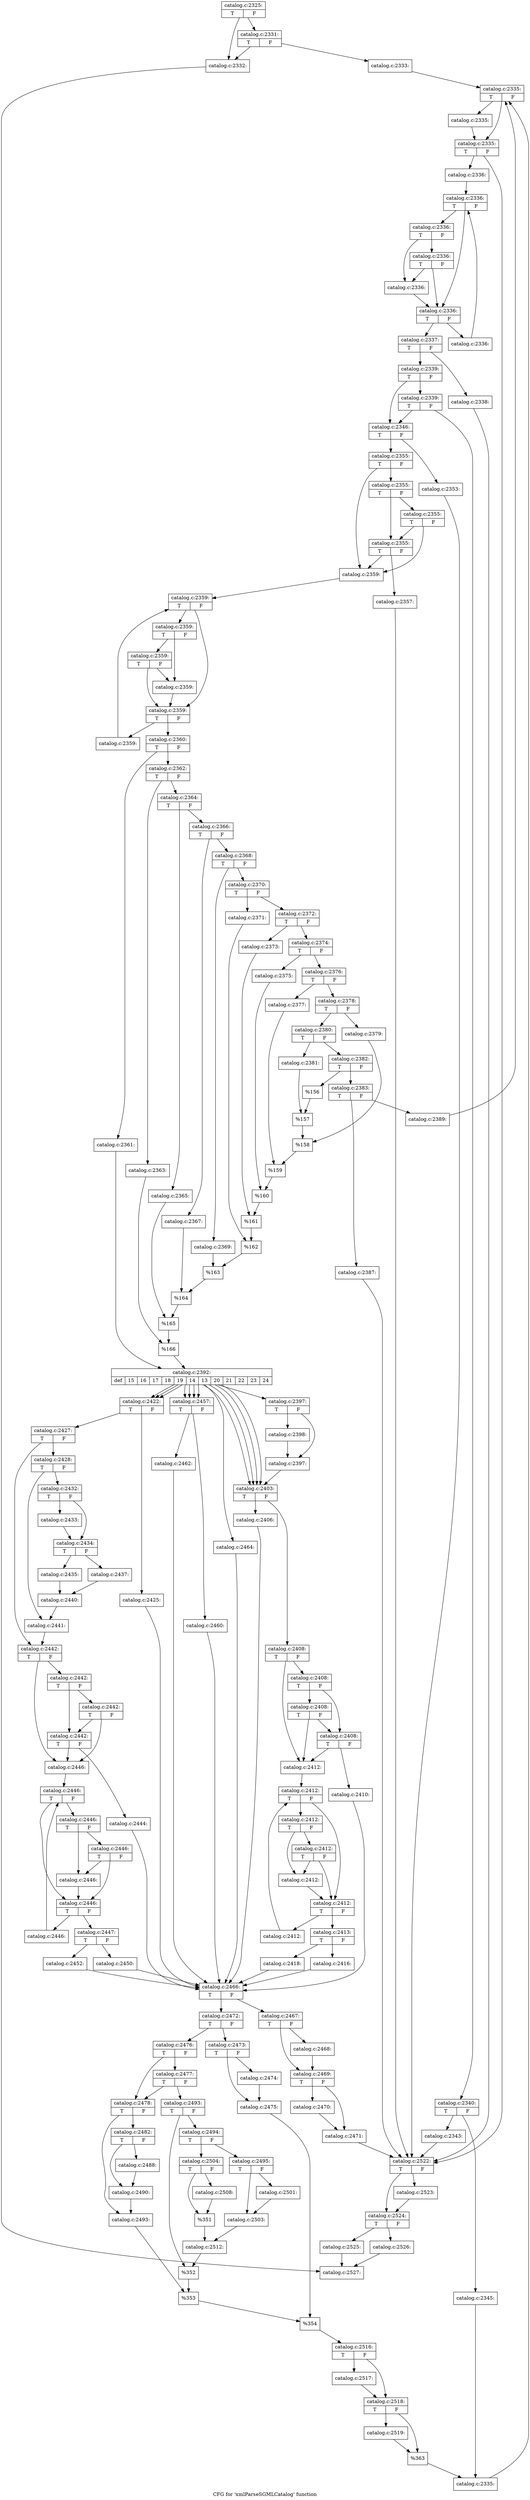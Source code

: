 digraph "CFG for 'xmlParseSGMLCatalog' function" {
	label="CFG for 'xmlParseSGMLCatalog' function";

	Node0x3992730 [shape=record,label="{catalog.c:2325:|{<s0>T|<s1>F}}"];
	Node0x3992730 -> Node0x399f940;
	Node0x3992730 -> Node0x399f9e0;
	Node0x399f9e0 [shape=record,label="{catalog.c:2331:|{<s0>T|<s1>F}}"];
	Node0x399f9e0 -> Node0x399f940;
	Node0x399f9e0 -> Node0x399f990;
	Node0x399f940 [shape=record,label="{catalog.c:2332:}"];
	Node0x399f940 -> Node0x37ff400;
	Node0x399f990 [shape=record,label="{catalog.c:2333:}"];
	Node0x399f990 -> Node0x39a02f0;
	Node0x39a02f0 [shape=record,label="{catalog.c:2335:|{<s0>T|<s1>F}}"];
	Node0x39a02f0 -> Node0x39a05e0;
	Node0x39a02f0 -> Node0x39a0590;
	Node0x39a05e0 [shape=record,label="{catalog.c:2335:}"];
	Node0x39a05e0 -> Node0x39a0590;
	Node0x39a0590 [shape=record,label="{catalog.c:2335:|{<s0>T|<s1>F}}"];
	Node0x39a0590 -> Node0x39a0bc0;
	Node0x39a0590 -> Node0x39a0510;
	Node0x39a0bc0 [shape=record,label="{catalog.c:2336:}"];
	Node0x39a0bc0 -> Node0x39a0d40;
	Node0x39a0d40 [shape=record,label="{catalog.c:2336:|{<s0>T|<s1>F}}"];
	Node0x39a0d40 -> Node0x39a0f20;
	Node0x39a0d40 -> Node0x39a0fc0;
	Node0x39a0fc0 [shape=record,label="{catalog.c:2336:|{<s0>T|<s1>F}}"];
	Node0x39a0fc0 -> Node0x39a1220;
	Node0x39a0fc0 -> Node0x39a0f70;
	Node0x39a1220 [shape=record,label="{catalog.c:2336:|{<s0>T|<s1>F}}"];
	Node0x39a1220 -> Node0x39a0f20;
	Node0x39a1220 -> Node0x39a0f70;
	Node0x39a0f70 [shape=record,label="{catalog.c:2336:}"];
	Node0x39a0f70 -> Node0x39a0f20;
	Node0x39a0f20 [shape=record,label="{catalog.c:2336:|{<s0>T|<s1>F}}"];
	Node0x39a0f20 -> Node0x39a1650;
	Node0x39a0f20 -> Node0x39a0ed0;
	Node0x39a1650 [shape=record,label="{catalog.c:2336:}"];
	Node0x39a1650 -> Node0x39a0d40;
	Node0x39a0ed0 [shape=record,label="{catalog.c:2337:|{<s0>T|<s1>F}}"];
	Node0x39a0ed0 -> Node0x39a1c10;
	Node0x39a0ed0 -> Node0x39a1c60;
	Node0x39a1c10 [shape=record,label="{catalog.c:2338:}"];
	Node0x39a1c10 -> Node0x39a0510;
	Node0x39a1c60 [shape=record,label="{catalog.c:2339:|{<s0>T|<s1>F}}"];
	Node0x39a1c60 -> Node0x39a2280;
	Node0x39a1c60 -> Node0x39a2230;
	Node0x39a2280 [shape=record,label="{catalog.c:2339:|{<s0>T|<s1>F}}"];
	Node0x39a2280 -> Node0x39a2190;
	Node0x39a2280 -> Node0x39a2230;
	Node0x39a2190 [shape=record,label="{catalog.c:2340:|{<s0>T|<s1>F}}"];
	Node0x39a2190 -> Node0x39a3380;
	Node0x39a2190 -> Node0x39a36b0;
	Node0x39a3380 [shape=record,label="{catalog.c:2343:}"];
	Node0x39a3380 -> Node0x39a0510;
	Node0x39a36b0 [shape=record,label="{catalog.c:2345:}"];
	Node0x39a36b0 -> Node0x39a21e0;
	Node0x39a2230 [shape=record,label="{catalog.c:2346:|{<s0>T|<s1>F}}"];
	Node0x39a2230 -> Node0x39a4ac0;
	Node0x39a2230 -> Node0x39a4b10;
	Node0x39a4ac0 [shape=record,label="{catalog.c:2353:}"];
	Node0x39a4ac0 -> Node0x39a0510;
	Node0x39a4b10 [shape=record,label="{catalog.c:2355:|{<s0>T|<s1>F}}"];
	Node0x39a4b10 -> Node0x39a4d80;
	Node0x39a4b10 -> Node0x39a4e20;
	Node0x39a4e20 [shape=record,label="{catalog.c:2355:|{<s0>T|<s1>F}}"];
	Node0x39a4e20 -> Node0x39a5100;
	Node0x39a4e20 -> Node0x39a4dd0;
	Node0x39a5100 [shape=record,label="{catalog.c:2355:|{<s0>T|<s1>F}}"];
	Node0x39a5100 -> Node0x39a4d80;
	Node0x39a5100 -> Node0x39a4dd0;
	Node0x39a4dd0 [shape=record,label="{catalog.c:2355:|{<s0>T|<s1>F}}"];
	Node0x39a4dd0 -> Node0x39a4d80;
	Node0x39a4dd0 -> Node0x39a4d30;
	Node0x39a4d30 [shape=record,label="{catalog.c:2357:}"];
	Node0x39a4d30 -> Node0x39a0510;
	Node0x39a4d80 [shape=record,label="{catalog.c:2359:}"];
	Node0x39a4d80 -> Node0x39a5840;
	Node0x39a5840 [shape=record,label="{catalog.c:2359:|{<s0>T|<s1>F}}"];
	Node0x39a5840 -> Node0x39a5a40;
	Node0x39a5840 -> Node0x39a5ae0;
	Node0x39a5ae0 [shape=record,label="{catalog.c:2359:|{<s0>T|<s1>F}}"];
	Node0x39a5ae0 -> Node0x39a5d40;
	Node0x39a5ae0 -> Node0x39a5a90;
	Node0x39a5d40 [shape=record,label="{catalog.c:2359:|{<s0>T|<s1>F}}"];
	Node0x39a5d40 -> Node0x39a5a40;
	Node0x39a5d40 -> Node0x39a5a90;
	Node0x39a5a90 [shape=record,label="{catalog.c:2359:}"];
	Node0x39a5a90 -> Node0x39a5a40;
	Node0x39a5a40 [shape=record,label="{catalog.c:2359:|{<s0>T|<s1>F}}"];
	Node0x39a5a40 -> Node0x39a6170;
	Node0x39a5a40 -> Node0x39a59f0;
	Node0x39a6170 [shape=record,label="{catalog.c:2359:}"];
	Node0x39a6170 -> Node0x39a5840;
	Node0x39a59f0 [shape=record,label="{catalog.c:2360:|{<s0>T|<s1>F}}"];
	Node0x39a59f0 -> Node0x39a66f0;
	Node0x39a59f0 -> Node0x39a6790;
	Node0x39a66f0 [shape=record,label="{catalog.c:2361:}"];
	Node0x39a66f0 -> Node0x39a6740;
	Node0x39a6790 [shape=record,label="{catalog.c:2362:|{<s0>T|<s1>F}}"];
	Node0x39a6790 -> Node0x39a6d80;
	Node0x39a6790 -> Node0x39a6e20;
	Node0x39a6d80 [shape=record,label="{catalog.c:2363:}"];
	Node0x39a6d80 -> Node0x39a6dd0;
	Node0x39a6e20 [shape=record,label="{catalog.c:2364:|{<s0>T|<s1>F}}"];
	Node0x39a6e20 -> Node0x39a7410;
	Node0x39a6e20 -> Node0x39a74b0;
	Node0x39a7410 [shape=record,label="{catalog.c:2365:}"];
	Node0x39a7410 -> Node0x39a7460;
	Node0x39a74b0 [shape=record,label="{catalog.c:2366:|{<s0>T|<s1>F}}"];
	Node0x39a74b0 -> Node0x39a7ad0;
	Node0x39a74b0 -> Node0x39a7b70;
	Node0x39a7ad0 [shape=record,label="{catalog.c:2367:}"];
	Node0x39a7ad0 -> Node0x39a7b20;
	Node0x39a7b70 [shape=record,label="{catalog.c:2368:|{<s0>T|<s1>F}}"];
	Node0x39a7b70 -> Node0x39a8160;
	Node0x39a7b70 -> Node0x39a8200;
	Node0x39a8160 [shape=record,label="{catalog.c:2369:}"];
	Node0x39a8160 -> Node0x39a81b0;
	Node0x39a8200 [shape=record,label="{catalog.c:2370:|{<s0>T|<s1>F}}"];
	Node0x39a8200 -> Node0x39a8820;
	Node0x39a8200 -> Node0x39a88c0;
	Node0x39a8820 [shape=record,label="{catalog.c:2371:}"];
	Node0x39a8820 -> Node0x39a8870;
	Node0x39a88c0 [shape=record,label="{catalog.c:2372:|{<s0>T|<s1>F}}"];
	Node0x39a88c0 -> Node0x39a8ee0;
	Node0x39a88c0 -> Node0x39a8f80;
	Node0x39a8ee0 [shape=record,label="{catalog.c:2373:}"];
	Node0x39a8ee0 -> Node0x39a8f30;
	Node0x39a8f80 [shape=record,label="{catalog.c:2374:|{<s0>T|<s1>F}}"];
	Node0x39a8f80 -> Node0x39a95a0;
	Node0x39a8f80 -> Node0x39a9640;
	Node0x39a95a0 [shape=record,label="{catalog.c:2375:}"];
	Node0x39a95a0 -> Node0x39a95f0;
	Node0x39a9640 [shape=record,label="{catalog.c:2376:|{<s0>T|<s1>F}}"];
	Node0x39a9640 -> Node0x39a9e40;
	Node0x39a9640 -> Node0x39a9ee0;
	Node0x39a9e40 [shape=record,label="{catalog.c:2377:}"];
	Node0x39a9e40 -> Node0x39a9e90;
	Node0x39a9ee0 [shape=record,label="{catalog.c:2378:|{<s0>T|<s1>F}}"];
	Node0x39a9ee0 -> Node0x39aa580;
	Node0x39a9ee0 -> Node0x39aa620;
	Node0x39aa580 [shape=record,label="{catalog.c:2379:}"];
	Node0x39aa580 -> Node0x39aa5d0;
	Node0x39aa620 [shape=record,label="{catalog.c:2380:|{<s0>T|<s1>F}}"];
	Node0x39aa620 -> Node0x39aacc0;
	Node0x39aa620 -> Node0x39aad60;
	Node0x39aacc0 [shape=record,label="{catalog.c:2381:}"];
	Node0x39aacc0 -> Node0x39aad10;
	Node0x39aad60 [shape=record,label="{catalog.c:2382:|{<s0>T|<s1>F}}"];
	Node0x39aad60 -> Node0x39ab410;
	Node0x39aad60 -> Node0x39ab460;
	Node0x39ab410 [shape=record,label="{catalog.c:2383:|{<s0>T|<s1>F}}"];
	Node0x39ab410 -> Node0x39abed0;
	Node0x39ab410 -> Node0x39abf20;
	Node0x39abed0 [shape=record,label="{catalog.c:2387:}"];
	Node0x39abed0 -> Node0x39a0510;
	Node0x39abf20 [shape=record,label="{catalog.c:2389:}"];
	Node0x39abf20 -> Node0x39a02f0;
	Node0x39ab460 [shape=record,label="{%156}"];
	Node0x39ab460 -> Node0x39aad10;
	Node0x39aad10 [shape=record,label="{%157}"];
	Node0x39aad10 -> Node0x39aa5d0;
	Node0x39aa5d0 [shape=record,label="{%158}"];
	Node0x39aa5d0 -> Node0x39a9e90;
	Node0x39a9e90 [shape=record,label="{%159}"];
	Node0x39a9e90 -> Node0x39a95f0;
	Node0x39a95f0 [shape=record,label="{%160}"];
	Node0x39a95f0 -> Node0x39a8f30;
	Node0x39a8f30 [shape=record,label="{%161}"];
	Node0x39a8f30 -> Node0x39a8870;
	Node0x39a8870 [shape=record,label="{%162}"];
	Node0x39a8870 -> Node0x39a81b0;
	Node0x39a81b0 [shape=record,label="{%163}"];
	Node0x39a81b0 -> Node0x39a7b20;
	Node0x39a7b20 [shape=record,label="{%164}"];
	Node0x39a7b20 -> Node0x39a7460;
	Node0x39a7460 [shape=record,label="{%165}"];
	Node0x39a7460 -> Node0x39a6dd0;
	Node0x39a6dd0 [shape=record,label="{%166}"];
	Node0x39a6dd0 -> Node0x39a6740;
	Node0x39a6740 [shape=record,label="{catalog.c:2392:|{<s0>def|<s1>15|<s2>16|<s3>17|<s4>18|<s5>19|<s6>14|<s7>13|<s8>20|<s9>21|<s10>22|<s11>23|<s12>24}}"];
	Node0x39a6740 -> Node0x39ad210;
	Node0x39a6740 -> Node0x39ad550;
	Node0x39a6740 -> Node0x39adbb0;
	Node0x39a6740 -> Node0x39adbb0;
	Node0x39a6740 -> Node0x39adbb0;
	Node0x39a6740 -> Node0x39adbb0;
	Node0x39a6740 -> Node0x39b0b20;
	Node0x39a6740 -> Node0x39b0b20;
	Node0x39a6740 -> Node0x39b0b20;
	Node0x39a6740 -> Node0x3924b10;
	Node0x39a6740 -> Node0x3924b10;
	Node0x39a6740 -> Node0x3924b10;
	Node0x39a6740 -> Node0x3924b10;
	Node0x39ad550 [shape=record,label="{catalog.c:2397:|{<s0>T|<s1>F}}"];
	Node0x39ad550 -> Node0x39ad640;
	Node0x39ad550 -> Node0x39ad690;
	Node0x39ad640 [shape=record,label="{catalog.c:2398:}"];
	Node0x39ad640 -> Node0x39ad690;
	Node0x39ad690 [shape=record,label="{catalog.c:2397:}"];
	Node0x39ad690 -> Node0x39adbb0;
	Node0x39adbb0 [shape=record,label="{catalog.c:2403:|{<s0>T|<s1>F}}"];
	Node0x39adbb0 -> Node0x39adfa0;
	Node0x39adbb0 -> Node0x39adff0;
	Node0x39adfa0 [shape=record,label="{catalog.c:2406:}"];
	Node0x39adfa0 -> Node0x39ad130;
	Node0x39adff0 [shape=record,label="{catalog.c:2408:|{<s0>T|<s1>F}}"];
	Node0x39adff0 -> Node0x39ae4c0;
	Node0x39adff0 -> Node0x39ae590;
	Node0x39ae590 [shape=record,label="{catalog.c:2408:|{<s0>T|<s1>F}}"];
	Node0x39ae590 -> Node0x39ae870;
	Node0x39ae590 -> Node0x39ae510;
	Node0x39ae870 [shape=record,label="{catalog.c:2408:|{<s0>T|<s1>F}}"];
	Node0x39ae870 -> Node0x39ae4c0;
	Node0x39ae870 -> Node0x39ae510;
	Node0x39ae510 [shape=record,label="{catalog.c:2408:|{<s0>T|<s1>F}}"];
	Node0x39ae510 -> Node0x39ae4c0;
	Node0x39ae510 -> Node0x39ae470;
	Node0x39ae470 [shape=record,label="{catalog.c:2410:}"];
	Node0x39ae470 -> Node0x39ad130;
	Node0x39ae4c0 [shape=record,label="{catalog.c:2412:}"];
	Node0x39ae4c0 -> Node0x39af0b0;
	Node0x39af0b0 [shape=record,label="{catalog.c:2412:|{<s0>T|<s1>F}}"];
	Node0x39af0b0 -> Node0x39af2f0;
	Node0x39af0b0 -> Node0x39af390;
	Node0x39af390 [shape=record,label="{catalog.c:2412:|{<s0>T|<s1>F}}"];
	Node0x39af390 -> Node0x39af5f0;
	Node0x39af390 -> Node0x39af340;
	Node0x39af5f0 [shape=record,label="{catalog.c:2412:|{<s0>T|<s1>F}}"];
	Node0x39af5f0 -> Node0x39af2f0;
	Node0x39af5f0 -> Node0x39af340;
	Node0x39af340 [shape=record,label="{catalog.c:2412:}"];
	Node0x39af340 -> Node0x39af2f0;
	Node0x39af2f0 [shape=record,label="{catalog.c:2412:|{<s0>T|<s1>F}}"];
	Node0x39af2f0 -> Node0x39afa20;
	Node0x39af2f0 -> Node0x39af2a0;
	Node0x39afa20 [shape=record,label="{catalog.c:2412:}"];
	Node0x39afa20 -> Node0x39af0b0;
	Node0x39af2a0 [shape=record,label="{catalog.c:2413:|{<s0>T|<s1>F}}"];
	Node0x39af2a0 -> Node0x39a47a0;
	Node0x39af2a0 -> Node0x39b07f0;
	Node0x39a47a0 [shape=record,label="{catalog.c:2416:}"];
	Node0x39a47a0 -> Node0x39ad130;
	Node0x39b07f0 [shape=record,label="{catalog.c:2418:}"];
	Node0x39b07f0 -> Node0x39ad130;
	Node0x39b0b20 [shape=record,label="{catalog.c:2422:|{<s0>T|<s1>F}}"];
	Node0x39b0b20 -> Node0x39b1100;
	Node0x39b0b20 -> Node0x39b1150;
	Node0x39b1100 [shape=record,label="{catalog.c:2425:}"];
	Node0x39b1100 -> Node0x39ad130;
	Node0x39b1150 [shape=record,label="{catalog.c:2427:|{<s0>T|<s1>F}}"];
	Node0x39b1150 -> Node0x39b1550;
	Node0x39b1150 -> Node0x39b15a0;
	Node0x39b1550 [shape=record,label="{catalog.c:2428:|{<s0>T|<s1>F}}"];
	Node0x39b1550 -> Node0x39b1f80;
	Node0x39b1550 -> Node0x39b22b0;
	Node0x39b1f80 [shape=record,label="{catalog.c:2432:|{<s0>T|<s1>F}}"];
	Node0x39b1f80 -> Node0x39b24d0;
	Node0x39b1f80 -> Node0x39b2520;
	Node0x39b24d0 [shape=record,label="{catalog.c:2433:}"];
	Node0x39b24d0 -> Node0x39b2520;
	Node0x39b2520 [shape=record,label="{catalog.c:2434:|{<s0>T|<s1>F}}"];
	Node0x39b2520 -> Node0x39b06c0;
	Node0x39b2520 -> Node0x39b08e0;
	Node0x39b06c0 [shape=record,label="{catalog.c:2435:}"];
	Node0x39b06c0 -> Node0x39b0710;
	Node0x39b08e0 [shape=record,label="{catalog.c:2437:}"];
	Node0x39b08e0 -> Node0x39b0710;
	Node0x39b0710 [shape=record,label="{catalog.c:2440:}"];
	Node0x39b0710 -> Node0x39b22b0;
	Node0x39b22b0 [shape=record,label="{catalog.c:2441:}"];
	Node0x39b22b0 -> Node0x39b15a0;
	Node0x39b15a0 [shape=record,label="{catalog.c:2442:|{<s0>T|<s1>F}}"];
	Node0x39b15a0 -> Node0x3922910;
	Node0x39b15a0 -> Node0x39229e0;
	Node0x39229e0 [shape=record,label="{catalog.c:2442:|{<s0>T|<s1>F}}"];
	Node0x39229e0 -> Node0x3922cc0;
	Node0x39229e0 -> Node0x3922960;
	Node0x3922cc0 [shape=record,label="{catalog.c:2442:|{<s0>T|<s1>F}}"];
	Node0x3922cc0 -> Node0x3922910;
	Node0x3922cc0 -> Node0x3922960;
	Node0x3922960 [shape=record,label="{catalog.c:2442:|{<s0>T|<s1>F}}"];
	Node0x3922960 -> Node0x3922910;
	Node0x3922960 -> Node0x39228c0;
	Node0x39228c0 [shape=record,label="{catalog.c:2444:}"];
	Node0x39228c0 -> Node0x39ad130;
	Node0x3922910 [shape=record,label="{catalog.c:2446:}"];
	Node0x3922910 -> Node0x39234c0;
	Node0x39234c0 [shape=record,label="{catalog.c:2446:|{<s0>T|<s1>F}}"];
	Node0x39234c0 -> Node0x39236c0;
	Node0x39234c0 -> Node0x3923760;
	Node0x3923760 [shape=record,label="{catalog.c:2446:|{<s0>T|<s1>F}}"];
	Node0x3923760 -> Node0x39239c0;
	Node0x3923760 -> Node0x3923710;
	Node0x39239c0 [shape=record,label="{catalog.c:2446:|{<s0>T|<s1>F}}"];
	Node0x39239c0 -> Node0x39236c0;
	Node0x39239c0 -> Node0x3923710;
	Node0x3923710 [shape=record,label="{catalog.c:2446:}"];
	Node0x3923710 -> Node0x39236c0;
	Node0x39236c0 [shape=record,label="{catalog.c:2446:|{<s0>T|<s1>F}}"];
	Node0x39236c0 -> Node0x3923df0;
	Node0x39236c0 -> Node0x3923670;
	Node0x3923df0 [shape=record,label="{catalog.c:2446:}"];
	Node0x3923df0 -> Node0x39234c0;
	Node0x3923670 [shape=record,label="{catalog.c:2447:|{<s0>T|<s1>F}}"];
	Node0x3923670 -> Node0x3924650;
	Node0x3923670 -> Node0x39246a0;
	Node0x3924650 [shape=record,label="{catalog.c:2450:}"];
	Node0x3924650 -> Node0x39ad130;
	Node0x39246a0 [shape=record,label="{catalog.c:2452:}"];
	Node0x39246a0 -> Node0x39ad130;
	Node0x3924b10 [shape=record,label="{catalog.c:2457:|{<s0>T|<s1>F}}"];
	Node0x3924b10 -> Node0x39252c0;
	Node0x3924b10 -> Node0x3925310;
	Node0x39252c0 [shape=record,label="{catalog.c:2460:}"];
	Node0x39252c0 -> Node0x39ad130;
	Node0x3925310 [shape=record,label="{catalog.c:2462:}"];
	Node0x3925310 -> Node0x39ad130;
	Node0x39ad210 [shape=record,label="{catalog.c:2464:}"];
	Node0x39ad210 -> Node0x39ad130;
	Node0x39ad130 [shape=record,label="{catalog.c:2466:|{<s0>T|<s1>F}}"];
	Node0x39ad130 -> Node0x3925910;
	Node0x39ad130 -> Node0x39259b0;
	Node0x3925910 [shape=record,label="{catalog.c:2467:|{<s0>T|<s1>F}}"];
	Node0x3925910 -> Node0x3925d70;
	Node0x3925910 -> Node0x3925dc0;
	Node0x3925d70 [shape=record,label="{catalog.c:2468:}"];
	Node0x3925d70 -> Node0x3925dc0;
	Node0x3925dc0 [shape=record,label="{catalog.c:2469:|{<s0>T|<s1>F}}"];
	Node0x3925dc0 -> Node0x3926290;
	Node0x3925dc0 -> Node0x39262e0;
	Node0x3926290 [shape=record,label="{catalog.c:2470:}"];
	Node0x3926290 -> Node0x39262e0;
	Node0x39262e0 [shape=record,label="{catalog.c:2471:}"];
	Node0x39262e0 -> Node0x39a0510;
	Node0x39259b0 [shape=record,label="{catalog.c:2472:|{<s0>T|<s1>F}}"];
	Node0x39259b0 -> Node0x3926900;
	Node0x39259b0 -> Node0x39269a0;
	Node0x3926900 [shape=record,label="{catalog.c:2473:|{<s0>T|<s1>F}}"];
	Node0x3926900 -> Node0x3926d60;
	Node0x3926900 -> Node0x3926db0;
	Node0x3926d60 [shape=record,label="{catalog.c:2474:}"];
	Node0x3926d60 -> Node0x3926db0;
	Node0x3926db0 [shape=record,label="{catalog.c:2475:}"];
	Node0x3926db0 -> Node0x3926950;
	Node0x39269a0 [shape=record,label="{catalog.c:2476:|{<s0>T|<s1>F}}"];
	Node0x39269a0 -> Node0x3927570;
	Node0x39269a0 -> Node0x3927660;
	Node0x3927660 [shape=record,label="{catalog.c:2477:|{<s0>T|<s1>F}}"];
	Node0x3927660 -> Node0x3927570;
	Node0x3927660 -> Node0x3927610;
	Node0x3927570 [shape=record,label="{catalog.c:2478:|{<s0>T|<s1>F}}"];
	Node0x3927570 -> Node0x3928720;
	Node0x3927570 -> Node0x3928a50;
	Node0x3928720 [shape=record,label="{catalog.c:2482:|{<s0>T|<s1>F}}"];
	Node0x3928720 -> Node0x3929740;
	Node0x3928720 -> Node0x3929790;
	Node0x3929740 [shape=record,label="{catalog.c:2488:}"];
	Node0x3929740 -> Node0x3929790;
	Node0x3929790 [shape=record,label="{catalog.c:2490:}"];
	Node0x3929790 -> Node0x3928a50;
	Node0x3928a50 [shape=record,label="{catalog.c:2493:}"];
	Node0x3928a50 -> Node0x39275c0;
	Node0x3927610 [shape=record,label="{catalog.c:2493:|{<s0>T|<s1>F}}"];
	Node0x3927610 -> Node0x39c27e0;
	Node0x3927610 -> Node0x39c2830;
	Node0x39c27e0 [shape=record,label="{catalog.c:2494:|{<s0>T|<s1>F}}"];
	Node0x39c27e0 -> Node0x39c2b70;
	Node0x39c27e0 -> Node0x39c2c10;
	Node0x39c2b70 [shape=record,label="{catalog.c:2495:|{<s0>T|<s1>F}}"];
	Node0x39c2b70 -> Node0x39c3a00;
	Node0x39c2b70 -> Node0x39c3a50;
	Node0x39c3a00 [shape=record,label="{catalog.c:2501:}"];
	Node0x39c3a00 -> Node0x39c3a50;
	Node0x39c3a50 [shape=record,label="{catalog.c:2503:}"];
	Node0x39c3a50 -> Node0x39c2bc0;
	Node0x39c2c10 [shape=record,label="{catalog.c:2504:|{<s0>T|<s1>F}}"];
	Node0x39c2c10 -> Node0x39c4600;
	Node0x39c2c10 -> Node0x39c4650;
	Node0x39c4600 [shape=record,label="{catalog.c:2508:}"];
	Node0x39c4600 -> Node0x39c4650;
	Node0x39c4650 [shape=record,label="{%351}"];
	Node0x39c4650 -> Node0x39c2bc0;
	Node0x39c2bc0 [shape=record,label="{catalog.c:2512:}"];
	Node0x39c2bc0 -> Node0x39c2830;
	Node0x39c2830 [shape=record,label="{%352}"];
	Node0x39c2830 -> Node0x39275c0;
	Node0x39275c0 [shape=record,label="{%353}"];
	Node0x39275c0 -> Node0x3926950;
	Node0x3926950 [shape=record,label="{%354}"];
	Node0x3926950 -> Node0x3925960;
	Node0x3925960 [shape=record,label="{catalog.c:2516:|{<s0>T|<s1>F}}"];
	Node0x3925960 -> Node0x39c5200;
	Node0x3925960 -> Node0x39c5250;
	Node0x39c5200 [shape=record,label="{catalog.c:2517:}"];
	Node0x39c5200 -> Node0x39c5250;
	Node0x39c5250 [shape=record,label="{catalog.c:2518:|{<s0>T|<s1>F}}"];
	Node0x39c5250 -> Node0x39c56c0;
	Node0x39c5250 -> Node0x39c5710;
	Node0x39c56c0 [shape=record,label="{catalog.c:2519:}"];
	Node0x39c56c0 -> Node0x39c5710;
	Node0x39c5710 [shape=record,label="{%363}"];
	Node0x39c5710 -> Node0x39a21e0;
	Node0x39a21e0 [shape=record,label="{catalog.c:2335:}"];
	Node0x39a21e0 -> Node0x39a02f0;
	Node0x39a0510 [shape=record,label="{catalog.c:2522:|{<s0>T|<s1>F}}"];
	Node0x39a0510 -> Node0x39c5db0;
	Node0x39a0510 -> Node0x39c5e00;
	Node0x39c5db0 [shape=record,label="{catalog.c:2523:}"];
	Node0x39c5db0 -> Node0x39c5e00;
	Node0x39c5e00 [shape=record,label="{catalog.c:2524:|{<s0>T|<s1>F}}"];
	Node0x39c5e00 -> Node0x39c62f0;
	Node0x39c5e00 -> Node0x39c6340;
	Node0x39c62f0 [shape=record,label="{catalog.c:2525:}"];
	Node0x39c62f0 -> Node0x37ff400;
	Node0x39c6340 [shape=record,label="{catalog.c:2526:}"];
	Node0x39c6340 -> Node0x37ff400;
	Node0x37ff400 [shape=record,label="{catalog.c:2527:}"];
}

